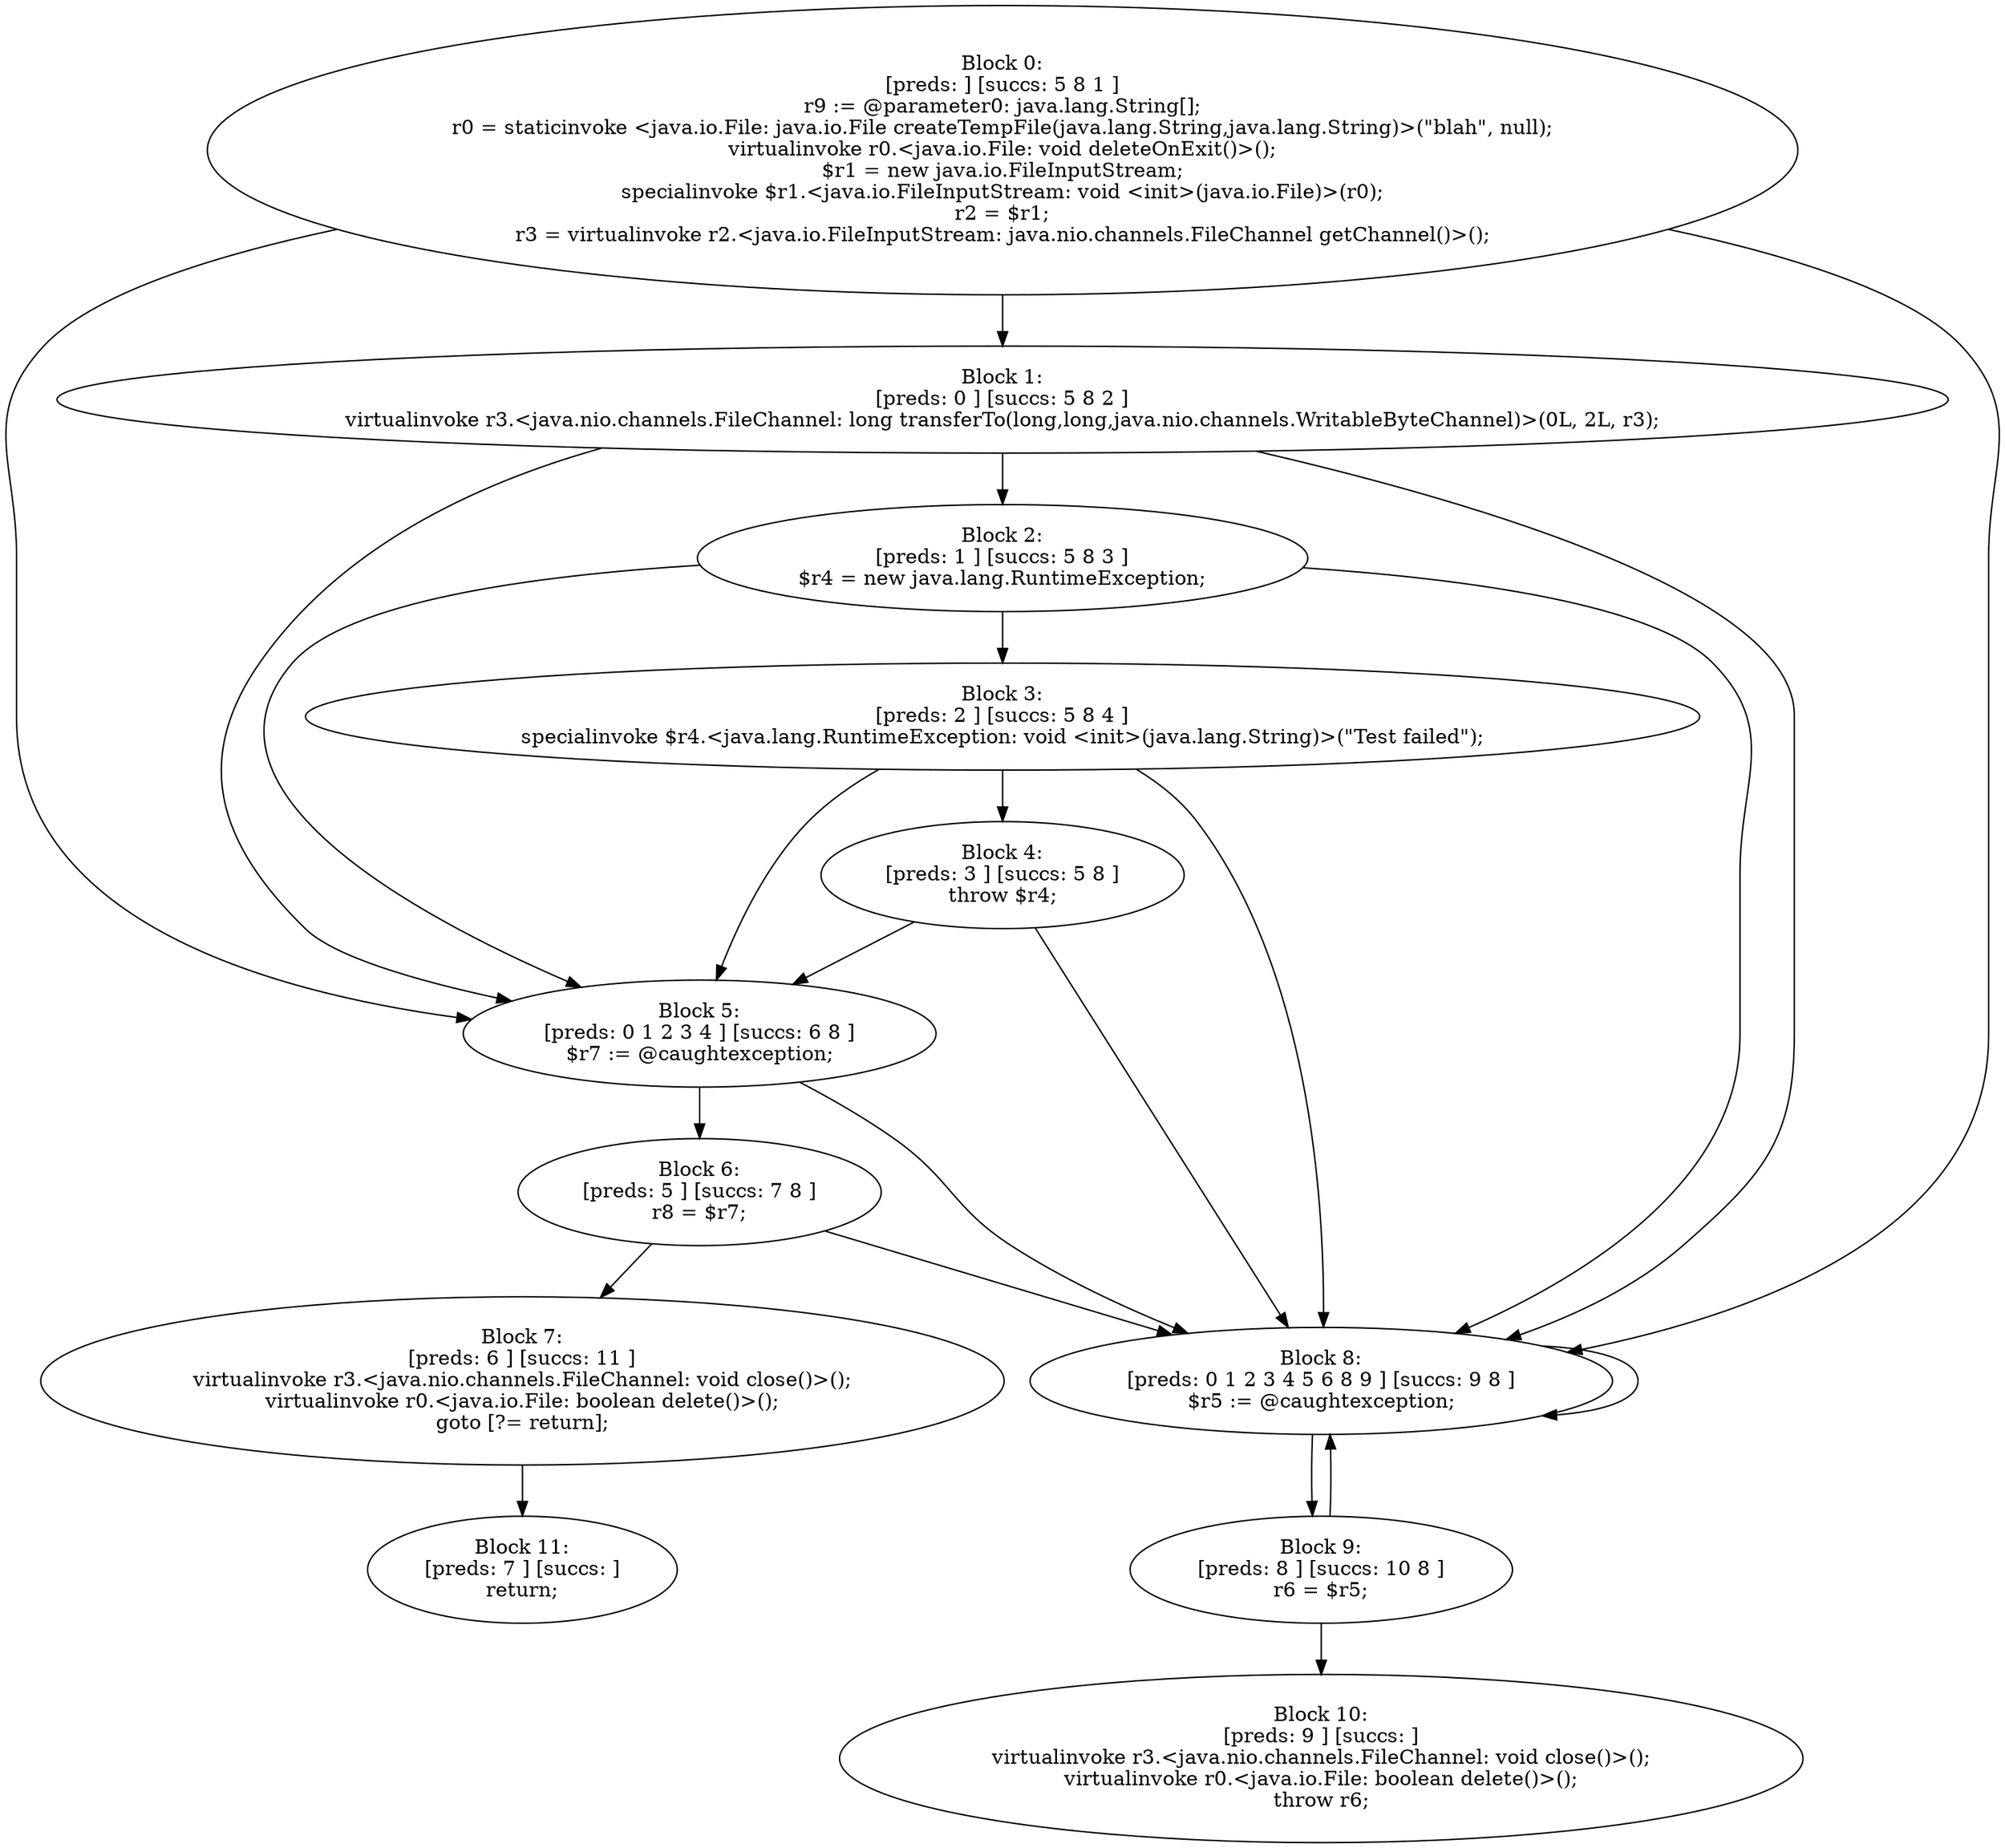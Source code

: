 digraph "unitGraph" {
    "Block 0:
[preds: ] [succs: 5 8 1 ]
r9 := @parameter0: java.lang.String[];
r0 = staticinvoke <java.io.File: java.io.File createTempFile(java.lang.String,java.lang.String)>(\"blah\", null);
virtualinvoke r0.<java.io.File: void deleteOnExit()>();
$r1 = new java.io.FileInputStream;
specialinvoke $r1.<java.io.FileInputStream: void <init>(java.io.File)>(r0);
r2 = $r1;
r3 = virtualinvoke r2.<java.io.FileInputStream: java.nio.channels.FileChannel getChannel()>();
"
    "Block 1:
[preds: 0 ] [succs: 5 8 2 ]
virtualinvoke r3.<java.nio.channels.FileChannel: long transferTo(long,long,java.nio.channels.WritableByteChannel)>(0L, 2L, r3);
"
    "Block 2:
[preds: 1 ] [succs: 5 8 3 ]
$r4 = new java.lang.RuntimeException;
"
    "Block 3:
[preds: 2 ] [succs: 5 8 4 ]
specialinvoke $r4.<java.lang.RuntimeException: void <init>(java.lang.String)>(\"Test failed\");
"
    "Block 4:
[preds: 3 ] [succs: 5 8 ]
throw $r4;
"
    "Block 5:
[preds: 0 1 2 3 4 ] [succs: 6 8 ]
$r7 := @caughtexception;
"
    "Block 6:
[preds: 5 ] [succs: 7 8 ]
r8 = $r7;
"
    "Block 7:
[preds: 6 ] [succs: 11 ]
virtualinvoke r3.<java.nio.channels.FileChannel: void close()>();
virtualinvoke r0.<java.io.File: boolean delete()>();
goto [?= return];
"
    "Block 8:
[preds: 0 1 2 3 4 5 6 8 9 ] [succs: 9 8 ]
$r5 := @caughtexception;
"
    "Block 9:
[preds: 8 ] [succs: 10 8 ]
r6 = $r5;
"
    "Block 10:
[preds: 9 ] [succs: ]
virtualinvoke r3.<java.nio.channels.FileChannel: void close()>();
virtualinvoke r0.<java.io.File: boolean delete()>();
throw r6;
"
    "Block 11:
[preds: 7 ] [succs: ]
return;
"
    "Block 0:
[preds: ] [succs: 5 8 1 ]
r9 := @parameter0: java.lang.String[];
r0 = staticinvoke <java.io.File: java.io.File createTempFile(java.lang.String,java.lang.String)>(\"blah\", null);
virtualinvoke r0.<java.io.File: void deleteOnExit()>();
$r1 = new java.io.FileInputStream;
specialinvoke $r1.<java.io.FileInputStream: void <init>(java.io.File)>(r0);
r2 = $r1;
r3 = virtualinvoke r2.<java.io.FileInputStream: java.nio.channels.FileChannel getChannel()>();
"->"Block 5:
[preds: 0 1 2 3 4 ] [succs: 6 8 ]
$r7 := @caughtexception;
";
    "Block 0:
[preds: ] [succs: 5 8 1 ]
r9 := @parameter0: java.lang.String[];
r0 = staticinvoke <java.io.File: java.io.File createTempFile(java.lang.String,java.lang.String)>(\"blah\", null);
virtualinvoke r0.<java.io.File: void deleteOnExit()>();
$r1 = new java.io.FileInputStream;
specialinvoke $r1.<java.io.FileInputStream: void <init>(java.io.File)>(r0);
r2 = $r1;
r3 = virtualinvoke r2.<java.io.FileInputStream: java.nio.channels.FileChannel getChannel()>();
"->"Block 8:
[preds: 0 1 2 3 4 5 6 8 9 ] [succs: 9 8 ]
$r5 := @caughtexception;
";
    "Block 0:
[preds: ] [succs: 5 8 1 ]
r9 := @parameter0: java.lang.String[];
r0 = staticinvoke <java.io.File: java.io.File createTempFile(java.lang.String,java.lang.String)>(\"blah\", null);
virtualinvoke r0.<java.io.File: void deleteOnExit()>();
$r1 = new java.io.FileInputStream;
specialinvoke $r1.<java.io.FileInputStream: void <init>(java.io.File)>(r0);
r2 = $r1;
r3 = virtualinvoke r2.<java.io.FileInputStream: java.nio.channels.FileChannel getChannel()>();
"->"Block 1:
[preds: 0 ] [succs: 5 8 2 ]
virtualinvoke r3.<java.nio.channels.FileChannel: long transferTo(long,long,java.nio.channels.WritableByteChannel)>(0L, 2L, r3);
";
    "Block 1:
[preds: 0 ] [succs: 5 8 2 ]
virtualinvoke r3.<java.nio.channels.FileChannel: long transferTo(long,long,java.nio.channels.WritableByteChannel)>(0L, 2L, r3);
"->"Block 5:
[preds: 0 1 2 3 4 ] [succs: 6 8 ]
$r7 := @caughtexception;
";
    "Block 1:
[preds: 0 ] [succs: 5 8 2 ]
virtualinvoke r3.<java.nio.channels.FileChannel: long transferTo(long,long,java.nio.channels.WritableByteChannel)>(0L, 2L, r3);
"->"Block 8:
[preds: 0 1 2 3 4 5 6 8 9 ] [succs: 9 8 ]
$r5 := @caughtexception;
";
    "Block 1:
[preds: 0 ] [succs: 5 8 2 ]
virtualinvoke r3.<java.nio.channels.FileChannel: long transferTo(long,long,java.nio.channels.WritableByteChannel)>(0L, 2L, r3);
"->"Block 2:
[preds: 1 ] [succs: 5 8 3 ]
$r4 = new java.lang.RuntimeException;
";
    "Block 2:
[preds: 1 ] [succs: 5 8 3 ]
$r4 = new java.lang.RuntimeException;
"->"Block 5:
[preds: 0 1 2 3 4 ] [succs: 6 8 ]
$r7 := @caughtexception;
";
    "Block 2:
[preds: 1 ] [succs: 5 8 3 ]
$r4 = new java.lang.RuntimeException;
"->"Block 8:
[preds: 0 1 2 3 4 5 6 8 9 ] [succs: 9 8 ]
$r5 := @caughtexception;
";
    "Block 2:
[preds: 1 ] [succs: 5 8 3 ]
$r4 = new java.lang.RuntimeException;
"->"Block 3:
[preds: 2 ] [succs: 5 8 4 ]
specialinvoke $r4.<java.lang.RuntimeException: void <init>(java.lang.String)>(\"Test failed\");
";
    "Block 3:
[preds: 2 ] [succs: 5 8 4 ]
specialinvoke $r4.<java.lang.RuntimeException: void <init>(java.lang.String)>(\"Test failed\");
"->"Block 5:
[preds: 0 1 2 3 4 ] [succs: 6 8 ]
$r7 := @caughtexception;
";
    "Block 3:
[preds: 2 ] [succs: 5 8 4 ]
specialinvoke $r4.<java.lang.RuntimeException: void <init>(java.lang.String)>(\"Test failed\");
"->"Block 8:
[preds: 0 1 2 3 4 5 6 8 9 ] [succs: 9 8 ]
$r5 := @caughtexception;
";
    "Block 3:
[preds: 2 ] [succs: 5 8 4 ]
specialinvoke $r4.<java.lang.RuntimeException: void <init>(java.lang.String)>(\"Test failed\");
"->"Block 4:
[preds: 3 ] [succs: 5 8 ]
throw $r4;
";
    "Block 4:
[preds: 3 ] [succs: 5 8 ]
throw $r4;
"->"Block 5:
[preds: 0 1 2 3 4 ] [succs: 6 8 ]
$r7 := @caughtexception;
";
    "Block 4:
[preds: 3 ] [succs: 5 8 ]
throw $r4;
"->"Block 8:
[preds: 0 1 2 3 4 5 6 8 9 ] [succs: 9 8 ]
$r5 := @caughtexception;
";
    "Block 5:
[preds: 0 1 2 3 4 ] [succs: 6 8 ]
$r7 := @caughtexception;
"->"Block 6:
[preds: 5 ] [succs: 7 8 ]
r8 = $r7;
";
    "Block 5:
[preds: 0 1 2 3 4 ] [succs: 6 8 ]
$r7 := @caughtexception;
"->"Block 8:
[preds: 0 1 2 3 4 5 6 8 9 ] [succs: 9 8 ]
$r5 := @caughtexception;
";
    "Block 6:
[preds: 5 ] [succs: 7 8 ]
r8 = $r7;
"->"Block 7:
[preds: 6 ] [succs: 11 ]
virtualinvoke r3.<java.nio.channels.FileChannel: void close()>();
virtualinvoke r0.<java.io.File: boolean delete()>();
goto [?= return];
";
    "Block 6:
[preds: 5 ] [succs: 7 8 ]
r8 = $r7;
"->"Block 8:
[preds: 0 1 2 3 4 5 6 8 9 ] [succs: 9 8 ]
$r5 := @caughtexception;
";
    "Block 7:
[preds: 6 ] [succs: 11 ]
virtualinvoke r3.<java.nio.channels.FileChannel: void close()>();
virtualinvoke r0.<java.io.File: boolean delete()>();
goto [?= return];
"->"Block 11:
[preds: 7 ] [succs: ]
return;
";
    "Block 8:
[preds: 0 1 2 3 4 5 6 8 9 ] [succs: 9 8 ]
$r5 := @caughtexception;
"->"Block 9:
[preds: 8 ] [succs: 10 8 ]
r6 = $r5;
";
    "Block 8:
[preds: 0 1 2 3 4 5 6 8 9 ] [succs: 9 8 ]
$r5 := @caughtexception;
"->"Block 8:
[preds: 0 1 2 3 4 5 6 8 9 ] [succs: 9 8 ]
$r5 := @caughtexception;
";
    "Block 9:
[preds: 8 ] [succs: 10 8 ]
r6 = $r5;
"->"Block 10:
[preds: 9 ] [succs: ]
virtualinvoke r3.<java.nio.channels.FileChannel: void close()>();
virtualinvoke r0.<java.io.File: boolean delete()>();
throw r6;
";
    "Block 9:
[preds: 8 ] [succs: 10 8 ]
r6 = $r5;
"->"Block 8:
[preds: 0 1 2 3 4 5 6 8 9 ] [succs: 9 8 ]
$r5 := @caughtexception;
";
}
